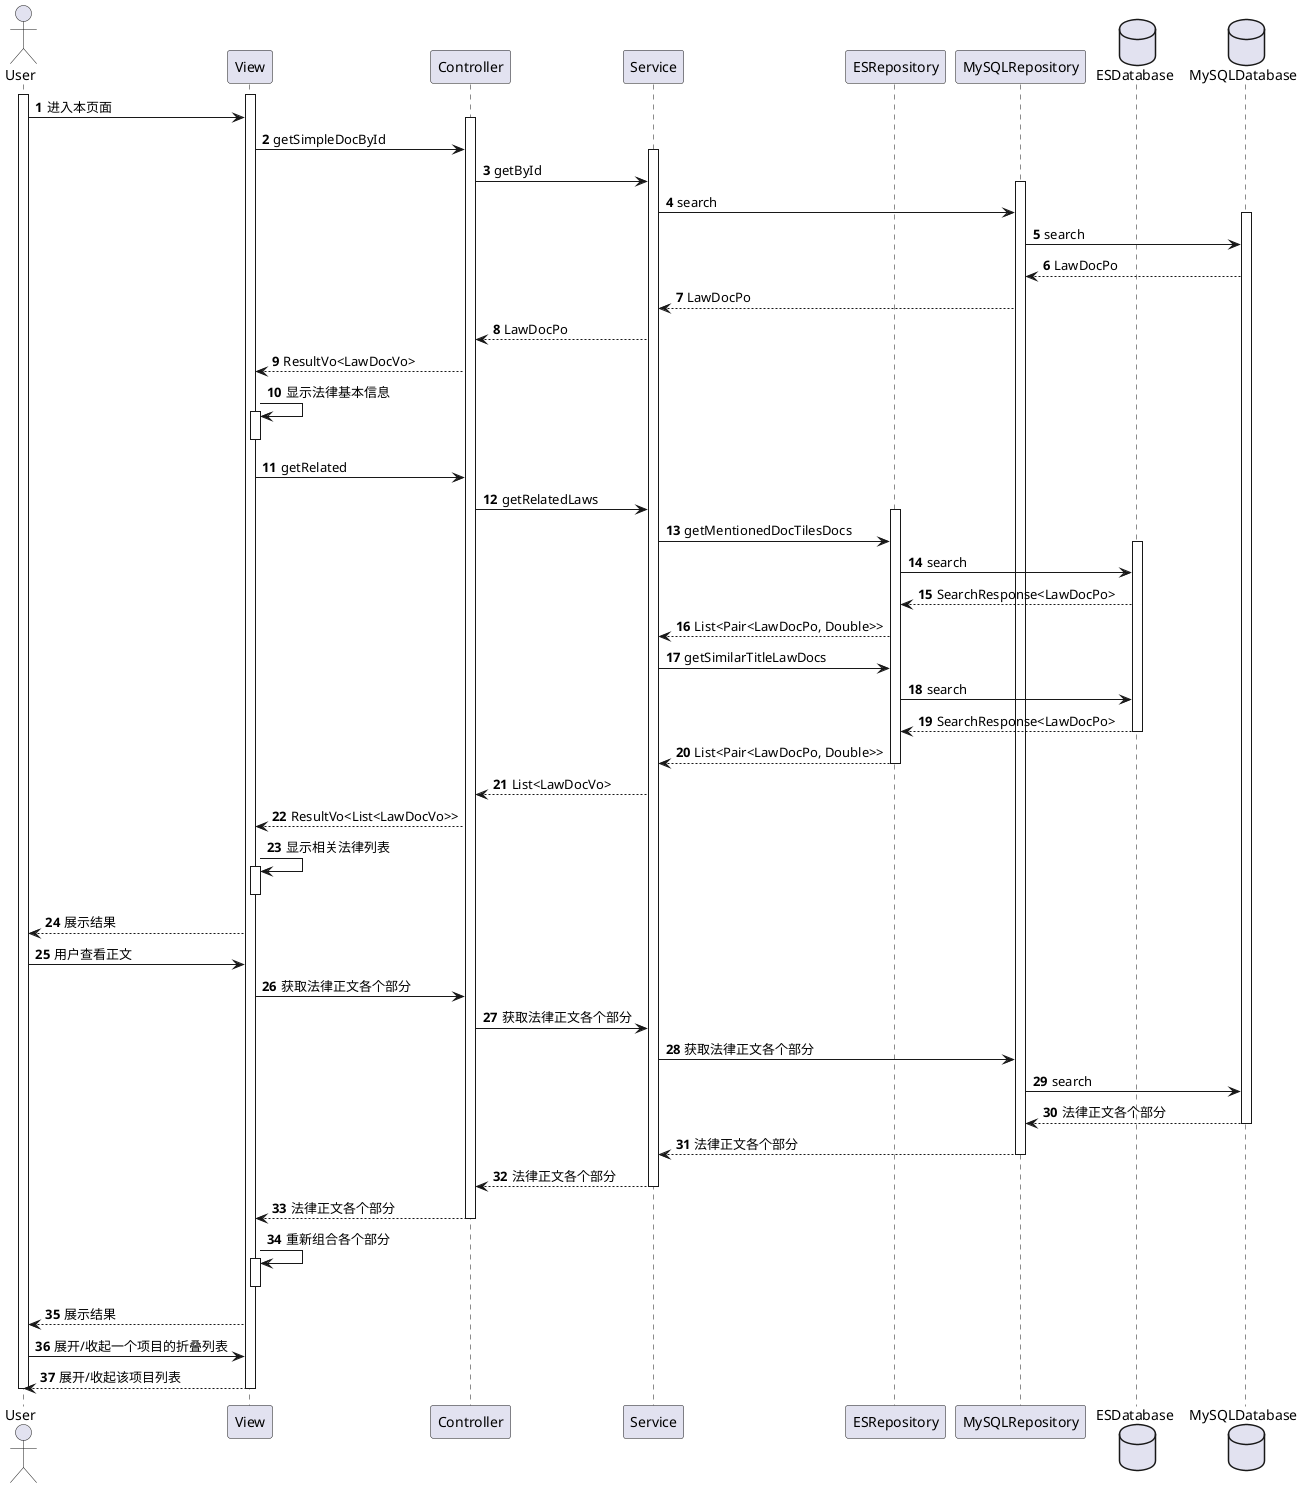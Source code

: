 @startuml
'https://plantuml.com/sequence-diagram

autonumber

actor User
participant View
participant Controller
participant Service
participant ESRepository
participant MySQLRepository
database ESDatabase
database MySQLDatabase

activate User
activate View
User -> View: 进入本页面
activate Controller
View -> Controller: getSimpleDocById
activate Service
Controller -> Service: getById
activate MySQLRepository
Service -> MySQLRepository: search
activate MySQLDatabase
MySQLRepository -> MySQLDatabase: search
MySQLDatabase --> MySQLRepository: LawDocPo
MySQLRepository --> Service: LawDocPo
Service --> Controller: LawDocPo
Controller --> View: ResultVo<LawDocVo>
View -> View: 显示法律基本信息
activate View
deactivate View
View -> Controller: getRelated
Controller -> Service: getRelatedLaws
activate ESRepository
Service -> ESRepository: getMentionedDocTilesDocs
activate ESDatabase
ESRepository -> ESDatabase: search
ESDatabase --> ESRepository: SearchResponse<LawDocPo>
ESRepository --> Service: List<Pair<LawDocPo, Double>>
Service -> ESRepository: getSimilarTitleLawDocs
ESRepository -> ESDatabase: search
ESDatabase --> ESRepository: SearchResponse<LawDocPo>
deactivate ESDatabase
ESRepository --> Service: List<Pair<LawDocPo, Double>>
deactivate ESRepository
Service --> Controller:  List<LawDocVo>
Controller --> View: ResultVo<List<LawDocVo>>
View -> View: 显示相关法律列表
activate View
deactivate View
View --> User: 展示结果
User -> View: 用户查看正文
View -> Controller: 获取法律正文各个部分
Controller -> Service: 获取法律正文各个部分
Service -> MySQLRepository: 获取法律正文各个部分
MySQLRepository -> MySQLDatabase: search
MySQLDatabase --> MySQLRepository: 法律正文各个部分
deactivate MySQLDatabase
MySQLRepository --> Service: 法律正文各个部分
deactivate MySQLRepository
Service --> Controller: 法律正文各个部分
deactivate Service
Controller --> View: 法律正文各个部分
deactivate Controller
View -> View: 重新组合各个部分
activate View
deactivate View
View --> User: 展示结果
User -> View: 展开/收起一个项目的折叠列表
View --> User: 展开/收起该项目列表
deactivate User
deactivate View
@enduml